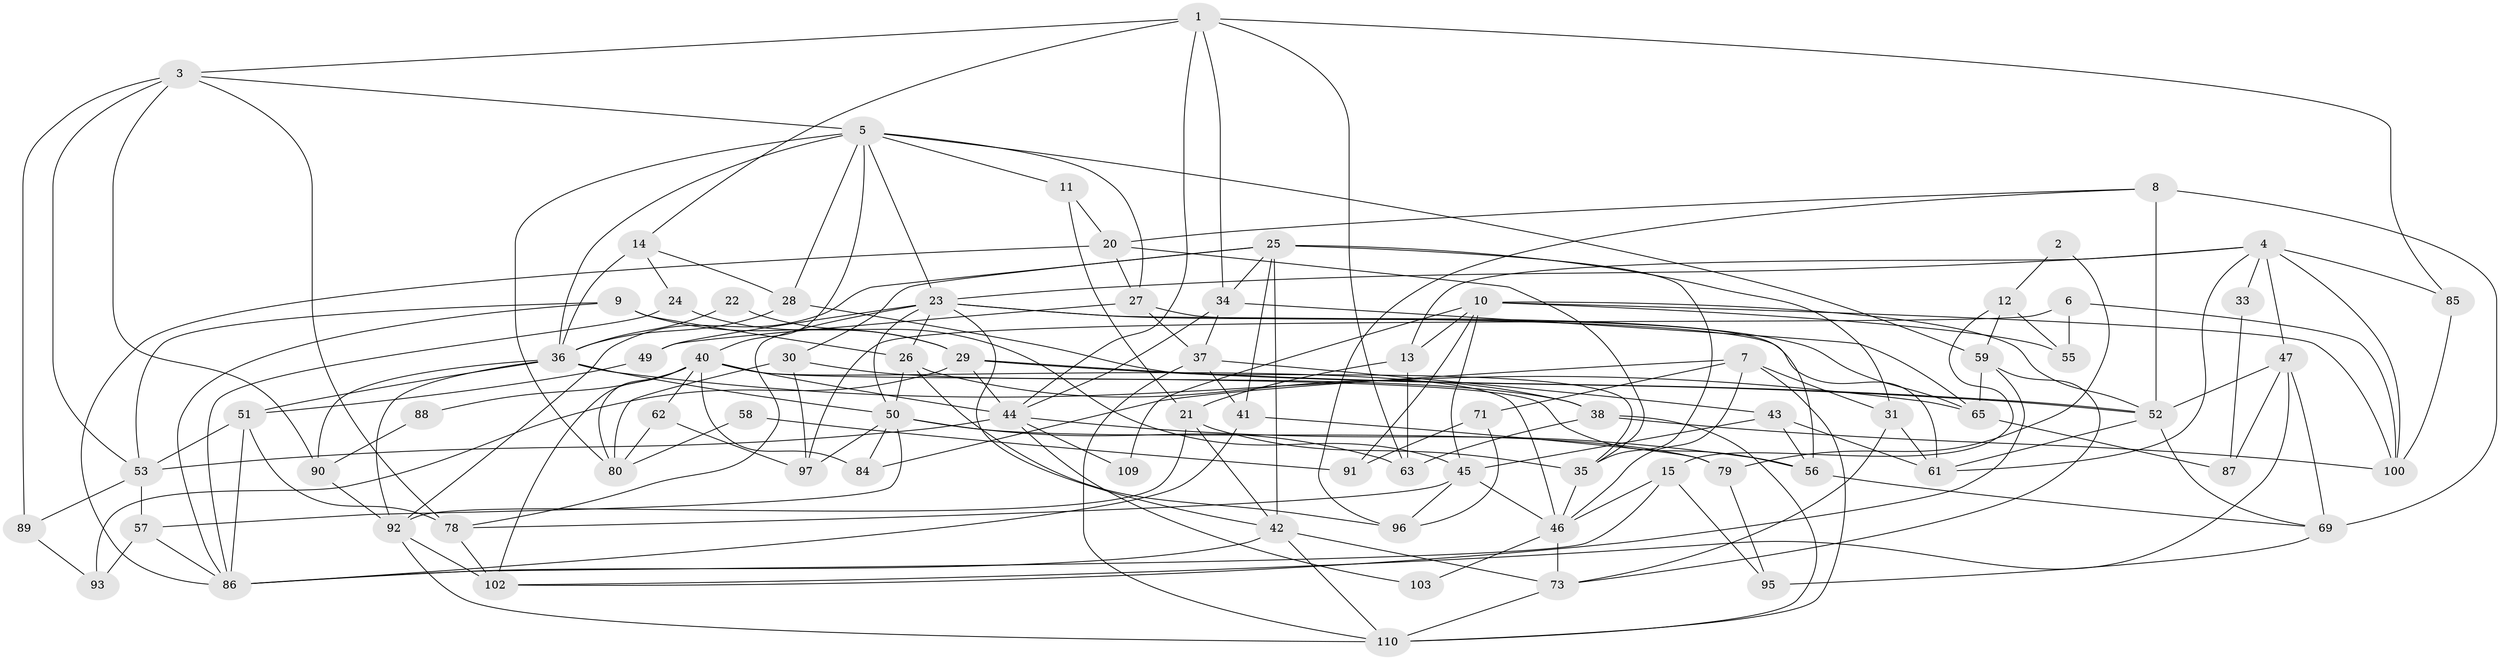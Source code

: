 // Generated by graph-tools (version 1.1) at 2025/23/03/03/25 07:23:56]
// undirected, 79 vertices, 186 edges
graph export_dot {
graph [start="1"]
  node [color=gray90,style=filled];
  1 [super="+17"];
  2;
  3 [super="+108"];
  4 [super="+19"];
  5 [super="+18"];
  6;
  7 [super="+16"];
  8 [super="+54"];
  9 [super="+104"];
  10 [super="+83"];
  11;
  12;
  13;
  14;
  15;
  20 [super="+107"];
  21 [super="+32"];
  22;
  23 [super="+72"];
  24 [super="+39"];
  25;
  26 [super="+99"];
  27;
  28;
  29;
  30 [super="+68"];
  31;
  33;
  34 [super="+112"];
  35 [super="+70"];
  36 [super="+67"];
  37 [super="+48"];
  38 [super="+105"];
  40 [super="+82"];
  41;
  42 [super="+111"];
  43;
  44 [super="+60"];
  45;
  46 [super="+77"];
  47 [super="+74"];
  49;
  50 [super="+81"];
  51;
  52 [super="+64"];
  53;
  55;
  56 [super="+94"];
  57;
  58;
  59 [super="+101"];
  61 [super="+76"];
  62;
  63 [super="+66"];
  65;
  69;
  71;
  73 [super="+75"];
  78 [super="+98"];
  79;
  80;
  84;
  85;
  86 [super="+113"];
  87;
  88;
  89;
  90;
  91;
  92 [super="+106"];
  93;
  95;
  96;
  97;
  100;
  102;
  103;
  109;
  110;
  1 -- 34;
  1 -- 44;
  1 -- 85;
  1 -- 14;
  1 -- 63;
  1 -- 3;
  2 -- 79;
  2 -- 12;
  3 -- 5;
  3 -- 53;
  3 -- 89;
  3 -- 90;
  3 -- 78;
  4 -- 100 [weight=2];
  4 -- 33;
  4 -- 85;
  4 -- 13;
  4 -- 23;
  4 -- 61;
  4 -- 47;
  5 -- 27;
  5 -- 28;
  5 -- 80;
  5 -- 40;
  5 -- 36;
  5 -- 23;
  5 -- 11;
  5 -- 59;
  6 -- 97;
  6 -- 100;
  6 -- 55;
  7 -- 31;
  7 -- 71;
  7 -- 46;
  7 -- 84;
  7 -- 110;
  8 -- 69;
  8 -- 96;
  8 -- 52 [weight=2];
  8 -- 20;
  9 -- 86;
  9 -- 26;
  9 -- 53;
  9 -- 29;
  10 -- 13;
  10 -- 100;
  10 -- 109;
  10 -- 55;
  10 -- 91;
  10 -- 45;
  10 -- 52;
  11 -- 20;
  11 -- 21;
  12 -- 55;
  12 -- 15;
  12 -- 59;
  13 -- 21;
  13 -- 63;
  14 -- 28;
  14 -- 36;
  14 -- 24;
  15 -- 46;
  15 -- 95;
  15 -- 86;
  20 -- 35 [weight=2];
  20 -- 86;
  20 -- 27;
  21 -- 35;
  21 -- 42;
  21 -- 92;
  22 -- 45;
  22 -- 36;
  23 -- 42;
  23 -- 49;
  23 -- 61;
  23 -- 65;
  23 -- 50;
  23 -- 26;
  23 -- 78;
  24 -- 29;
  24 -- 86;
  25 -- 31;
  25 -- 41;
  25 -- 30;
  25 -- 92;
  25 -- 35;
  25 -- 42;
  25 -- 34;
  26 -- 96;
  26 -- 50;
  26 -- 38;
  27 -- 37;
  27 -- 49;
  27 -- 56;
  28 -- 36;
  28 -- 35;
  29 -- 93;
  29 -- 52;
  29 -- 52;
  29 -- 44;
  30 -- 80;
  30 -- 38 [weight=2];
  30 -- 97;
  31 -- 61;
  31 -- 73;
  33 -- 87;
  34 -- 37;
  34 -- 44;
  34 -- 65;
  35 -- 46;
  36 -- 90;
  36 -- 65;
  36 -- 50;
  36 -- 51;
  36 -- 92;
  37 -- 43;
  37 -- 41;
  37 -- 110;
  38 -- 110;
  38 -- 100;
  38 -- 63;
  40 -- 84;
  40 -- 102;
  40 -- 56;
  40 -- 80;
  40 -- 88;
  40 -- 62;
  40 -- 44;
  40 -- 46;
  41 -- 79;
  41 -- 86;
  42 -- 73;
  42 -- 110;
  42 -- 86;
  43 -- 45;
  43 -- 56;
  43 -- 61;
  44 -- 53;
  44 -- 103;
  44 -- 109;
  44 -- 56;
  45 -- 96;
  45 -- 46;
  45 -- 78;
  46 -- 73;
  46 -- 103;
  47 -- 102;
  47 -- 87;
  47 -- 69;
  47 -- 52;
  49 -- 51;
  50 -- 84;
  50 -- 63;
  50 -- 79;
  50 -- 97;
  50 -- 57;
  51 -- 53;
  51 -- 86;
  51 -- 78;
  52 -- 69;
  52 -- 61;
  53 -- 57;
  53 -- 89;
  56 -- 69;
  57 -- 86;
  57 -- 93;
  58 -- 80;
  58 -- 91;
  59 -- 102;
  59 -- 65;
  59 -- 73;
  62 -- 97;
  62 -- 80;
  65 -- 87;
  69 -- 95;
  71 -- 96;
  71 -- 91;
  73 -- 110;
  78 -- 102;
  79 -- 95;
  85 -- 100;
  88 -- 90;
  89 -- 93;
  90 -- 92;
  92 -- 102;
  92 -- 110;
}
